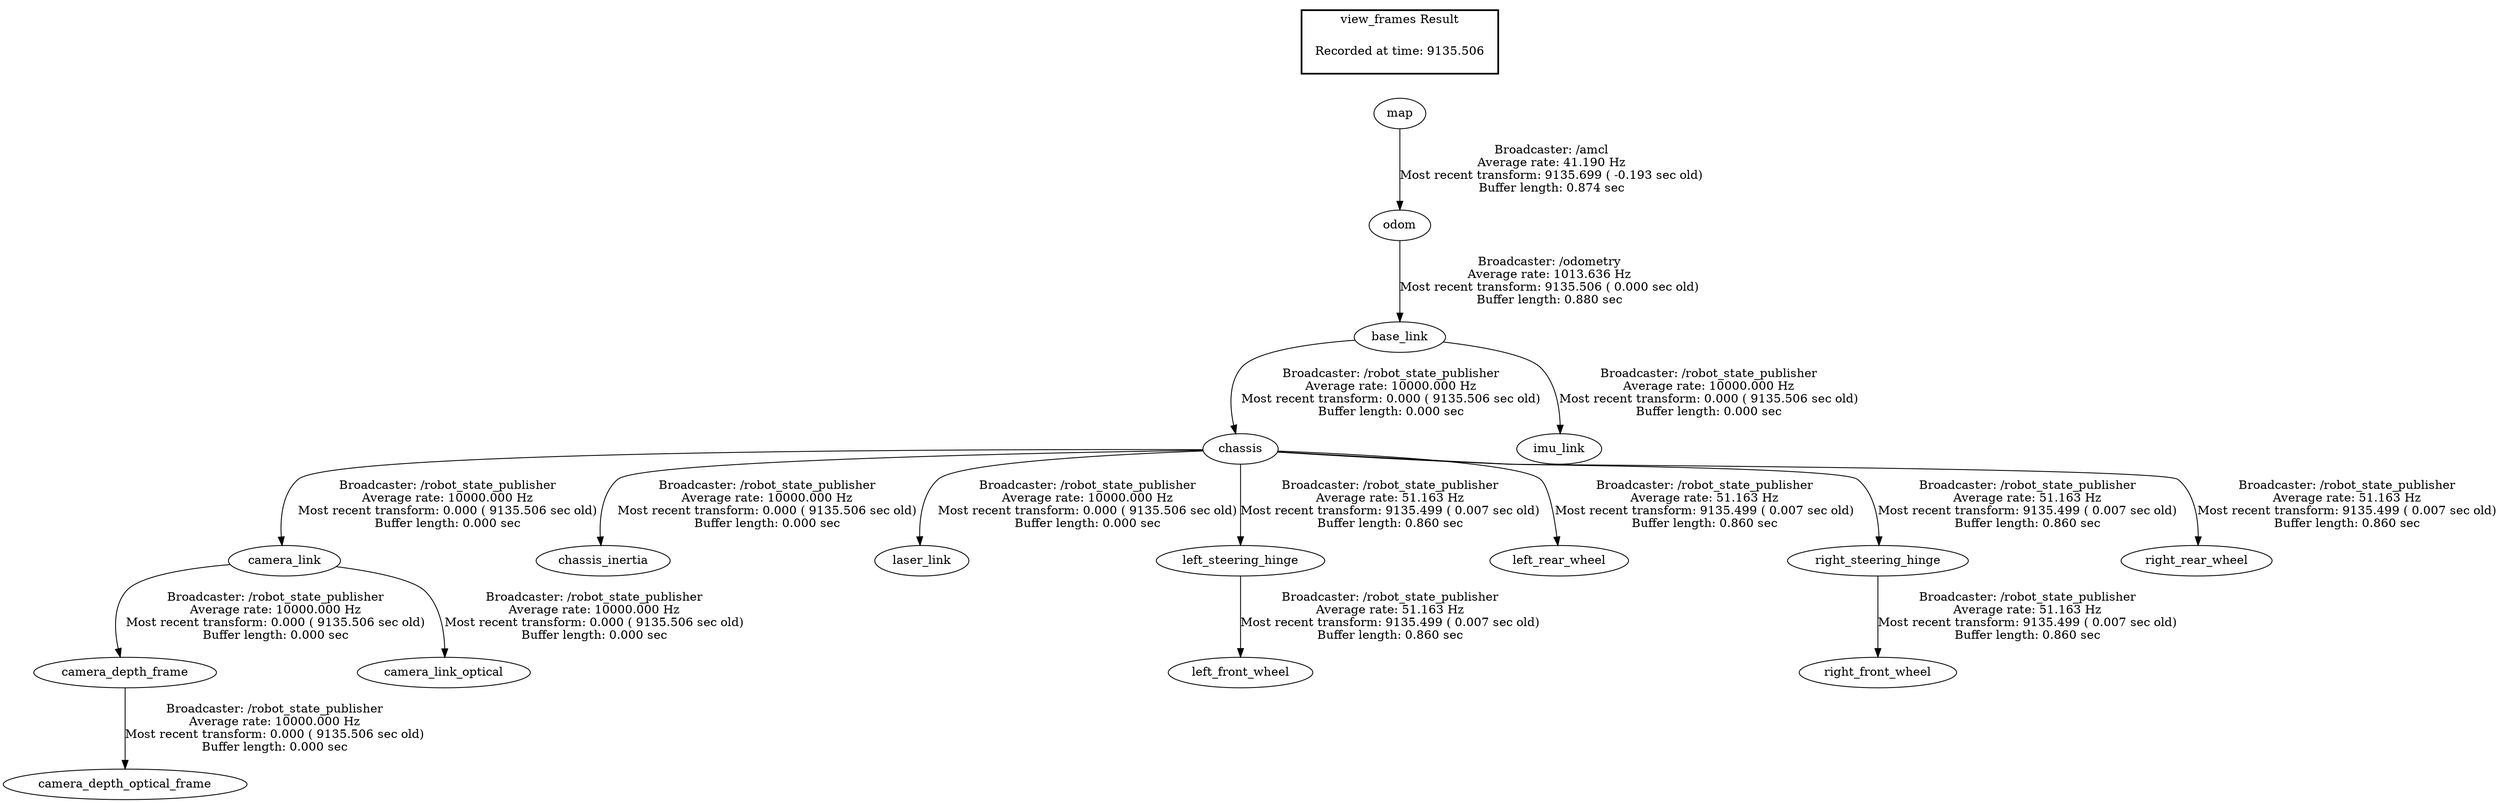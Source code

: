 digraph G {
"map" -> "odom"[label="Broadcaster: /amcl\nAverage rate: 41.190 Hz\nMost recent transform: 9135.699 ( -0.193 sec old)\nBuffer length: 0.874 sec\n"];
"base_link" -> "chassis"[label="Broadcaster: /robot_state_publisher\nAverage rate: 10000.000 Hz\nMost recent transform: 0.000 ( 9135.506 sec old)\nBuffer length: 0.000 sec\n"];
"odom" -> "base_link"[label="Broadcaster: /odometry\nAverage rate: 1013.636 Hz\nMost recent transform: 9135.506 ( 0.000 sec old)\nBuffer length: 0.880 sec\n"];
"camera_link" -> "camera_depth_frame"[label="Broadcaster: /robot_state_publisher\nAverage rate: 10000.000 Hz\nMost recent transform: 0.000 ( 9135.506 sec old)\nBuffer length: 0.000 sec\n"];
"chassis" -> "camera_link"[label="Broadcaster: /robot_state_publisher\nAverage rate: 10000.000 Hz\nMost recent transform: 0.000 ( 9135.506 sec old)\nBuffer length: 0.000 sec\n"];
"camera_depth_frame" -> "camera_depth_optical_frame"[label="Broadcaster: /robot_state_publisher\nAverage rate: 10000.000 Hz\nMost recent transform: 0.000 ( 9135.506 sec old)\nBuffer length: 0.000 sec\n"];
"camera_link" -> "camera_link_optical"[label="Broadcaster: /robot_state_publisher\nAverage rate: 10000.000 Hz\nMost recent transform: 0.000 ( 9135.506 sec old)\nBuffer length: 0.000 sec\n"];
"chassis" -> "chassis_inertia"[label="Broadcaster: /robot_state_publisher\nAverage rate: 10000.000 Hz\nMost recent transform: 0.000 ( 9135.506 sec old)\nBuffer length: 0.000 sec\n"];
"chassis" -> "laser_link"[label="Broadcaster: /robot_state_publisher\nAverage rate: 10000.000 Hz\nMost recent transform: 0.000 ( 9135.506 sec old)\nBuffer length: 0.000 sec\n"];
"base_link" -> "imu_link"[label="Broadcaster: /robot_state_publisher\nAverage rate: 10000.000 Hz\nMost recent transform: 0.000 ( 9135.506 sec old)\nBuffer length: 0.000 sec\n"];
"left_steering_hinge" -> "left_front_wheel"[label="Broadcaster: /robot_state_publisher\nAverage rate: 51.163 Hz\nMost recent transform: 9135.499 ( 0.007 sec old)\nBuffer length: 0.860 sec\n"];
"chassis" -> "left_steering_hinge"[label="Broadcaster: /robot_state_publisher\nAverage rate: 51.163 Hz\nMost recent transform: 9135.499 ( 0.007 sec old)\nBuffer length: 0.860 sec\n"];
"chassis" -> "left_rear_wheel"[label="Broadcaster: /robot_state_publisher\nAverage rate: 51.163 Hz\nMost recent transform: 9135.499 ( 0.007 sec old)\nBuffer length: 0.860 sec\n"];
"right_steering_hinge" -> "right_front_wheel"[label="Broadcaster: /robot_state_publisher\nAverage rate: 51.163 Hz\nMost recent transform: 9135.499 ( 0.007 sec old)\nBuffer length: 0.860 sec\n"];
"chassis" -> "right_steering_hinge"[label="Broadcaster: /robot_state_publisher\nAverage rate: 51.163 Hz\nMost recent transform: 9135.499 ( 0.007 sec old)\nBuffer length: 0.860 sec\n"];
"chassis" -> "right_rear_wheel"[label="Broadcaster: /robot_state_publisher\nAverage rate: 51.163 Hz\nMost recent transform: 9135.499 ( 0.007 sec old)\nBuffer length: 0.860 sec\n"];
edge [style=invis];
 subgraph cluster_legend { style=bold; color=black; label ="view_frames Result";
"Recorded at time: 9135.506"[ shape=plaintext ] ;
 }->"map";
}